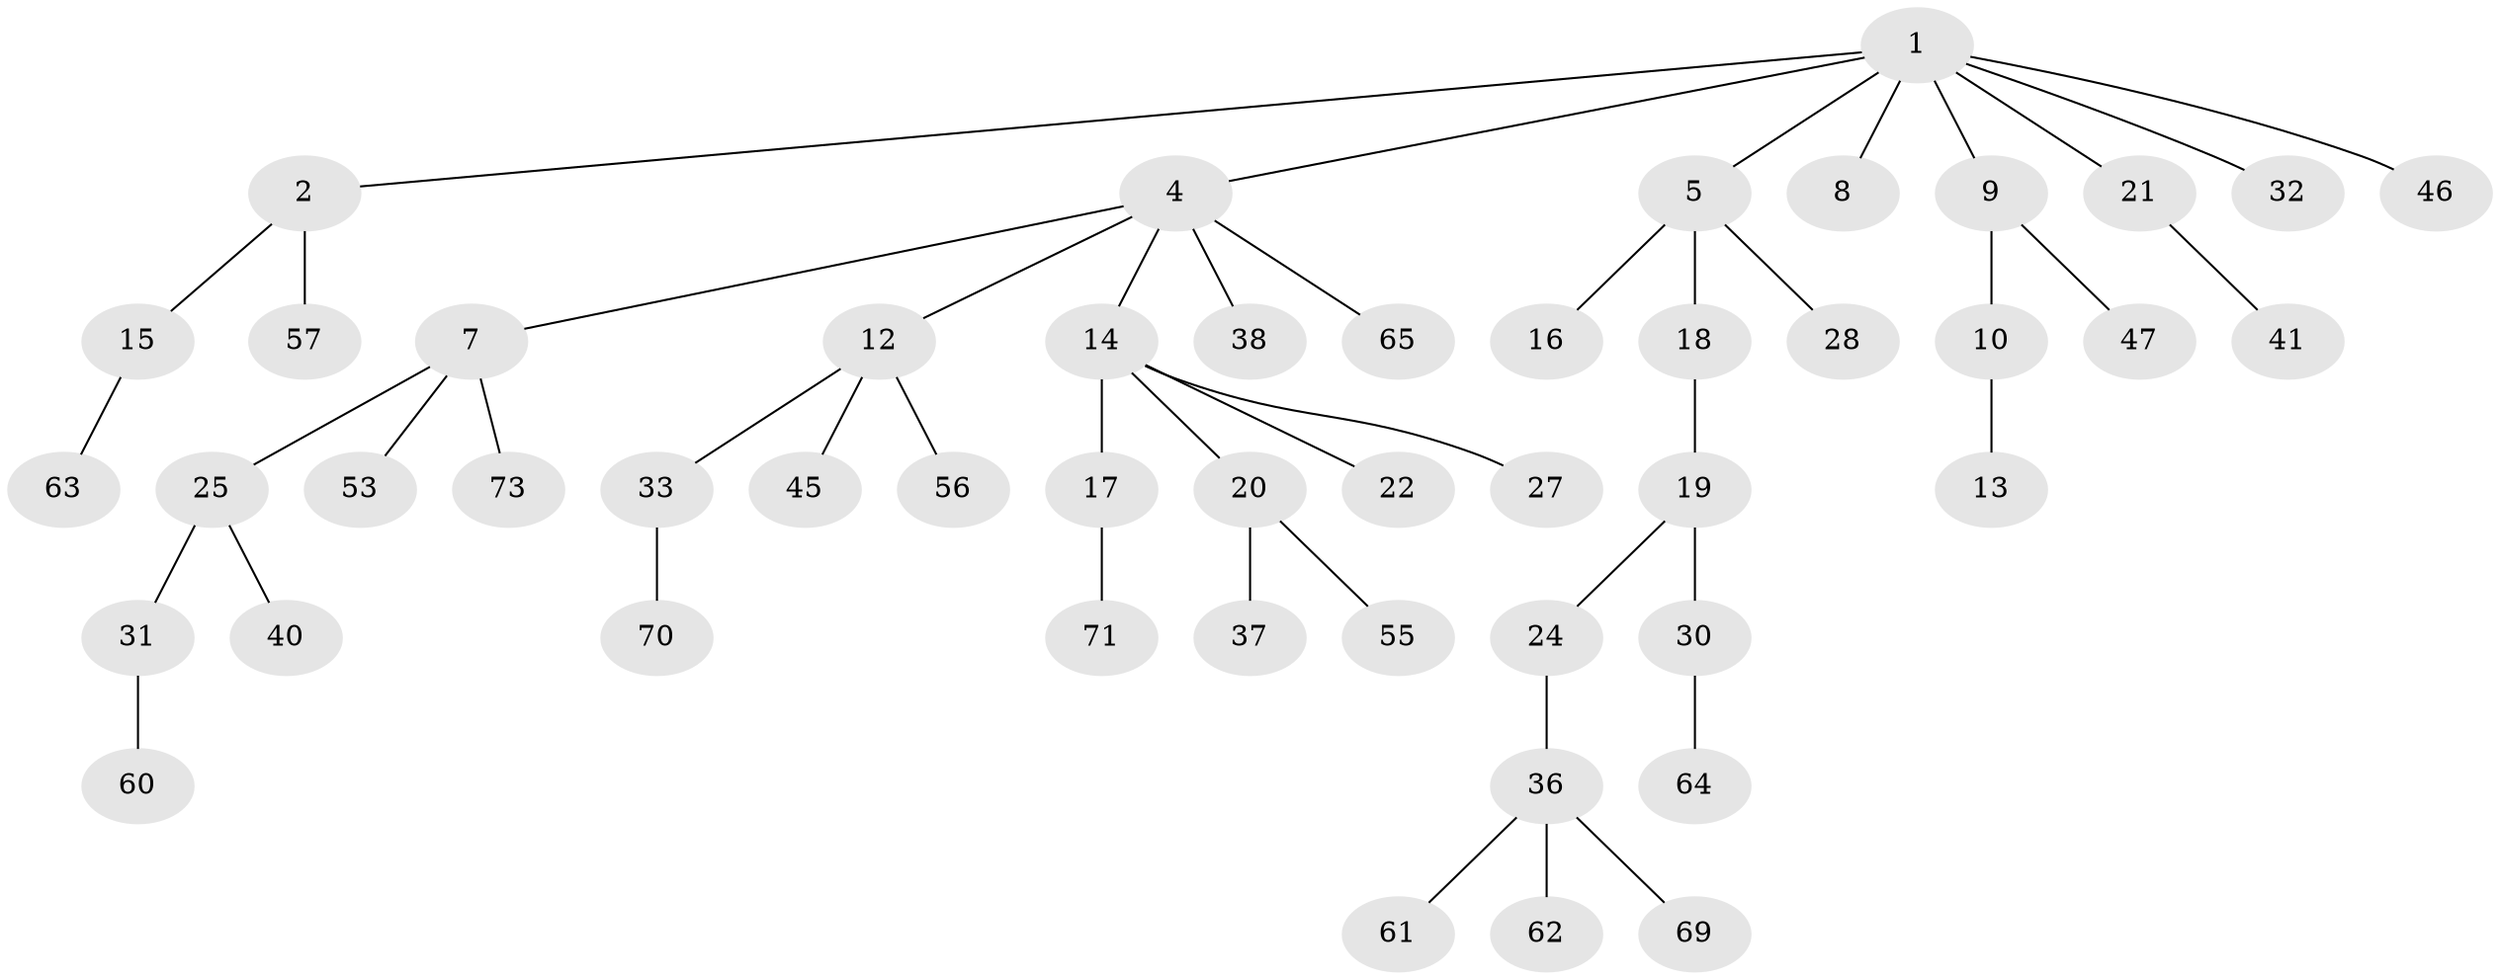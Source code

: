 // original degree distribution, {5: 0.0410958904109589, 3: 0.136986301369863, 4: 0.0684931506849315, 1: 0.4794520547945205, 2: 0.2602739726027397, 6: 0.0136986301369863}
// Generated by graph-tools (version 1.1) at 2025/11/02/27/25 16:11:26]
// undirected, 49 vertices, 48 edges
graph export_dot {
graph [start="1"]
  node [color=gray90,style=filled];
  1 [super="+3"];
  2 [super="+44"];
  4 [super="+6"];
  5 [super="+11"];
  7 [super="+67"];
  8;
  9;
  10 [super="+42"];
  12 [super="+43"];
  13;
  14 [super="+50"];
  15 [super="+23"];
  16 [super="+49"];
  17;
  18 [super="+52"];
  19 [super="+72"];
  20 [super="+29"];
  21 [super="+51"];
  22 [super="+34"];
  24 [super="+54"];
  25 [super="+26"];
  27 [super="+35"];
  28 [super="+59"];
  30;
  31 [super="+58"];
  32 [super="+68"];
  33 [super="+48"];
  36 [super="+39"];
  37;
  38;
  40;
  41;
  45;
  46;
  47;
  53;
  55;
  56;
  57;
  60;
  61;
  62;
  63;
  64 [super="+66"];
  65;
  69;
  70;
  71;
  73;
  1 -- 2;
  1 -- 8;
  1 -- 21;
  1 -- 46;
  1 -- 32;
  1 -- 4;
  1 -- 5;
  1 -- 9;
  2 -- 15;
  2 -- 57;
  4 -- 12;
  4 -- 14;
  4 -- 65;
  4 -- 38;
  4 -- 7;
  5 -- 18;
  5 -- 28;
  5 -- 16;
  7 -- 25;
  7 -- 53;
  7 -- 73;
  9 -- 10;
  9 -- 47;
  10 -- 13;
  12 -- 33;
  12 -- 56;
  12 -- 45;
  14 -- 17;
  14 -- 20;
  14 -- 22;
  14 -- 27;
  15 -- 63;
  17 -- 71;
  18 -- 19;
  19 -- 24;
  19 -- 30;
  20 -- 55;
  20 -- 37;
  21 -- 41;
  24 -- 36;
  25 -- 31;
  25 -- 40;
  30 -- 64;
  31 -- 60;
  33 -- 70;
  36 -- 61;
  36 -- 62;
  36 -- 69;
}
